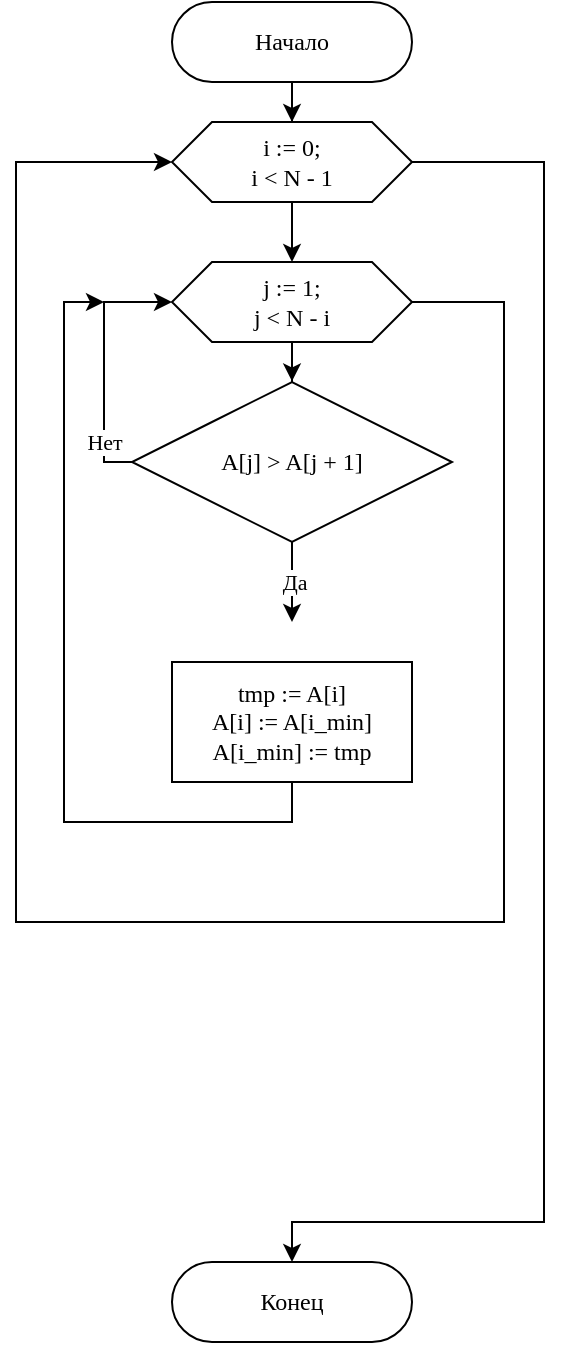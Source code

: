 <mxfile version="14.0.1" type="github">
  <diagram id="jJN2-YR1qqHn-e9BybVK" name="Page-1">
    <mxGraphModel dx="681" dy="482" grid="1" gridSize="10" guides="1" tooltips="1" connect="1" arrows="1" fold="1" page="1" pageScale="1" pageWidth="827" pageHeight="1169" background="none" math="0" shadow="0">
      <root>
        <mxCell id="0" />
        <mxCell id="1" parent="0" />
        <mxCell id="ewhmWZQ15t1gIjezQmMT-1" value="" style="edgeStyle=orthogonalEdgeStyle;rounded=0;orthogonalLoop=1;jettySize=auto;html=1;fontFamily=Consolas;" edge="1" parent="1" source="ewhmWZQ15t1gIjezQmMT-2" target="ewhmWZQ15t1gIjezQmMT-5">
          <mxGeometry relative="1" as="geometry" />
        </mxCell>
        <mxCell id="ewhmWZQ15t1gIjezQmMT-2" value="Начало" style="rounded=1;whiteSpace=wrap;html=1;arcSize=50;fontFamily=Consolas;" vertex="1" parent="1">
          <mxGeometry x="368" y="40" width="120" height="40" as="geometry" />
        </mxCell>
        <mxCell id="ewhmWZQ15t1gIjezQmMT-3" value="" style="edgeStyle=orthogonalEdgeStyle;rounded=0;orthogonalLoop=1;jettySize=auto;html=1;fontFamily=Consolas;entryX=0.5;entryY=0;entryDx=0;entryDy=0;" edge="1" parent="1" source="ewhmWZQ15t1gIjezQmMT-5" target="ewhmWZQ15t1gIjezQmMT-10">
          <mxGeometry relative="1" as="geometry">
            <mxPoint x="428.029" y="160" as="targetPoint" />
          </mxGeometry>
        </mxCell>
        <mxCell id="ewhmWZQ15t1gIjezQmMT-4" style="edgeStyle=orthogonalEdgeStyle;rounded=0;orthogonalLoop=1;jettySize=auto;html=1;fontFamily=Consolas;entryX=0.5;entryY=0;entryDx=0;entryDy=0;" edge="1" parent="1" source="ewhmWZQ15t1gIjezQmMT-5" target="ewhmWZQ15t1gIjezQmMT-21">
          <mxGeometry relative="1" as="geometry">
            <mxPoint x="434" y="670" as="targetPoint" />
            <Array as="points">
              <mxPoint x="554" y="120" />
              <mxPoint x="554" y="650" />
              <mxPoint x="428" y="650" />
            </Array>
          </mxGeometry>
        </mxCell>
        <mxCell id="ewhmWZQ15t1gIjezQmMT-5" value="&lt;div&gt;i := 0;&lt;/div&gt;&lt;div&gt;i &amp;lt; N - 1&lt;/div&gt;" style="shape=hexagon;perimeter=hexagonPerimeter2;whiteSpace=wrap;html=1;fixedSize=1;rounded=1;fontFamily=Consolas;arcSize=0;" vertex="1" parent="1">
          <mxGeometry x="368" y="100" width="120" height="40" as="geometry" />
        </mxCell>
        <mxCell id="ewhmWZQ15t1gIjezQmMT-8" value="" style="edgeStyle=orthogonalEdgeStyle;rounded=0;orthogonalLoop=1;jettySize=auto;html=1;fontFamily=Consolas;entryX=0.5;entryY=-0.004;entryDx=0;entryDy=0;entryPerimeter=0;" edge="1" parent="1" source="ewhmWZQ15t1gIjezQmMT-10" target="ewhmWZQ15t1gIjezQmMT-13">
          <mxGeometry relative="1" as="geometry">
            <mxPoint x="428.0" y="270.0" as="targetPoint" />
            <Array as="points" />
          </mxGeometry>
        </mxCell>
        <mxCell id="ewhmWZQ15t1gIjezQmMT-9" style="edgeStyle=orthogonalEdgeStyle;rounded=0;orthogonalLoop=1;jettySize=auto;html=1;fontFamily=Consolas;entryX=0;entryY=0.5;entryDx=0;entryDy=0;exitX=1;exitY=0.5;exitDx=0;exitDy=0;" edge="1" parent="1" source="ewhmWZQ15t1gIjezQmMT-10" target="ewhmWZQ15t1gIjezQmMT-5">
          <mxGeometry relative="1" as="geometry">
            <mxPoint x="508" y="500" as="targetPoint" />
            <Array as="points">
              <mxPoint x="534" y="190" />
              <mxPoint x="534" y="500" />
              <mxPoint x="290" y="500" />
              <mxPoint x="290" y="120" />
            </Array>
          </mxGeometry>
        </mxCell>
        <mxCell id="ewhmWZQ15t1gIjezQmMT-10" value="&lt;div&gt;j := 1;&lt;/div&gt;&lt;div&gt;j &amp;lt; N - i&lt;br&gt;&lt;/div&gt;" style="shape=hexagon;perimeter=hexagonPerimeter2;whiteSpace=wrap;html=1;fixedSize=1;rounded=1;fontFamily=Consolas;arcSize=0;" vertex="1" parent="1">
          <mxGeometry x="368" y="170" width="120" height="40" as="geometry" />
        </mxCell>
        <mxCell id="ewhmWZQ15t1gIjezQmMT-11" value="Да" style="edgeStyle=orthogonalEdgeStyle;rounded=0;orthogonalLoop=1;jettySize=auto;html=1;fontFamily=Consolas;" edge="1" parent="1" source="ewhmWZQ15t1gIjezQmMT-13">
          <mxGeometry relative="1" as="geometry">
            <mxPoint x="428" y="350" as="targetPoint" />
          </mxGeometry>
        </mxCell>
        <mxCell id="ewhmWZQ15t1gIjezQmMT-12" value="&lt;div&gt;Нет&lt;/div&gt;" style="edgeStyle=orthogonalEdgeStyle;rounded=0;orthogonalLoop=1;jettySize=auto;html=1;fontFamily=Consolas;entryX=0;entryY=0.5;entryDx=0;entryDy=0;exitX=0;exitY=0.5;exitDx=0;exitDy=0;" edge="1" parent="1" source="ewhmWZQ15t1gIjezQmMT-13" target="ewhmWZQ15t1gIjezQmMT-10">
          <mxGeometry x="-0.625" relative="1" as="geometry">
            <mxPoint x="344" y="120" as="targetPoint" />
            <Array as="points">
              <mxPoint x="334" y="270" />
              <mxPoint x="334" y="190" />
            </Array>
            <mxPoint as="offset" />
          </mxGeometry>
        </mxCell>
        <mxCell id="ewhmWZQ15t1gIjezQmMT-13" value="A[j] &amp;gt; A[j + 1]" style="rhombus;whiteSpace=wrap;html=1;rounded=1;fontFamily=Consolas;arcSize=0;" vertex="1" parent="1">
          <mxGeometry x="348" y="230" width="160" height="80" as="geometry" />
        </mxCell>
        <mxCell id="ewhmWZQ15t1gIjezQmMT-14" style="edgeStyle=orthogonalEdgeStyle;rounded=0;orthogonalLoop=1;jettySize=auto;html=1;fontFamily=Consolas;exitX=0.5;exitY=1;exitDx=0;exitDy=0;" edge="1" parent="1" source="ewhmWZQ15t1gIjezQmMT-20">
          <mxGeometry relative="1" as="geometry">
            <mxPoint x="334" y="190" as="targetPoint" />
            <Array as="points">
              <mxPoint x="428" y="450" />
              <mxPoint x="314" y="450" />
              <mxPoint x="314" y="190" />
            </Array>
            <mxPoint x="428.029" y="390" as="sourcePoint" />
          </mxGeometry>
        </mxCell>
        <mxCell id="ewhmWZQ15t1gIjezQmMT-20" value="&lt;div&gt;tmp := A[i]&lt;/div&gt;&lt;div&gt;A[i] := A[i_min]&lt;/div&gt;&lt;div&gt;A[i_min] := tmp&lt;br&gt;&lt;/div&gt;" style="whiteSpace=wrap;html=1;rounded=1;fontFamily=Consolas;arcSize=0;" vertex="1" parent="1">
          <mxGeometry x="368" y="370" width="120" height="60" as="geometry" />
        </mxCell>
        <mxCell id="ewhmWZQ15t1gIjezQmMT-21" value="Конец" style="rounded=1;whiteSpace=wrap;html=1;arcSize=50;fontFamily=Consolas;" vertex="1" parent="1">
          <mxGeometry x="368" y="670" width="120" height="40" as="geometry" />
        </mxCell>
      </root>
    </mxGraphModel>
  </diagram>
</mxfile>
